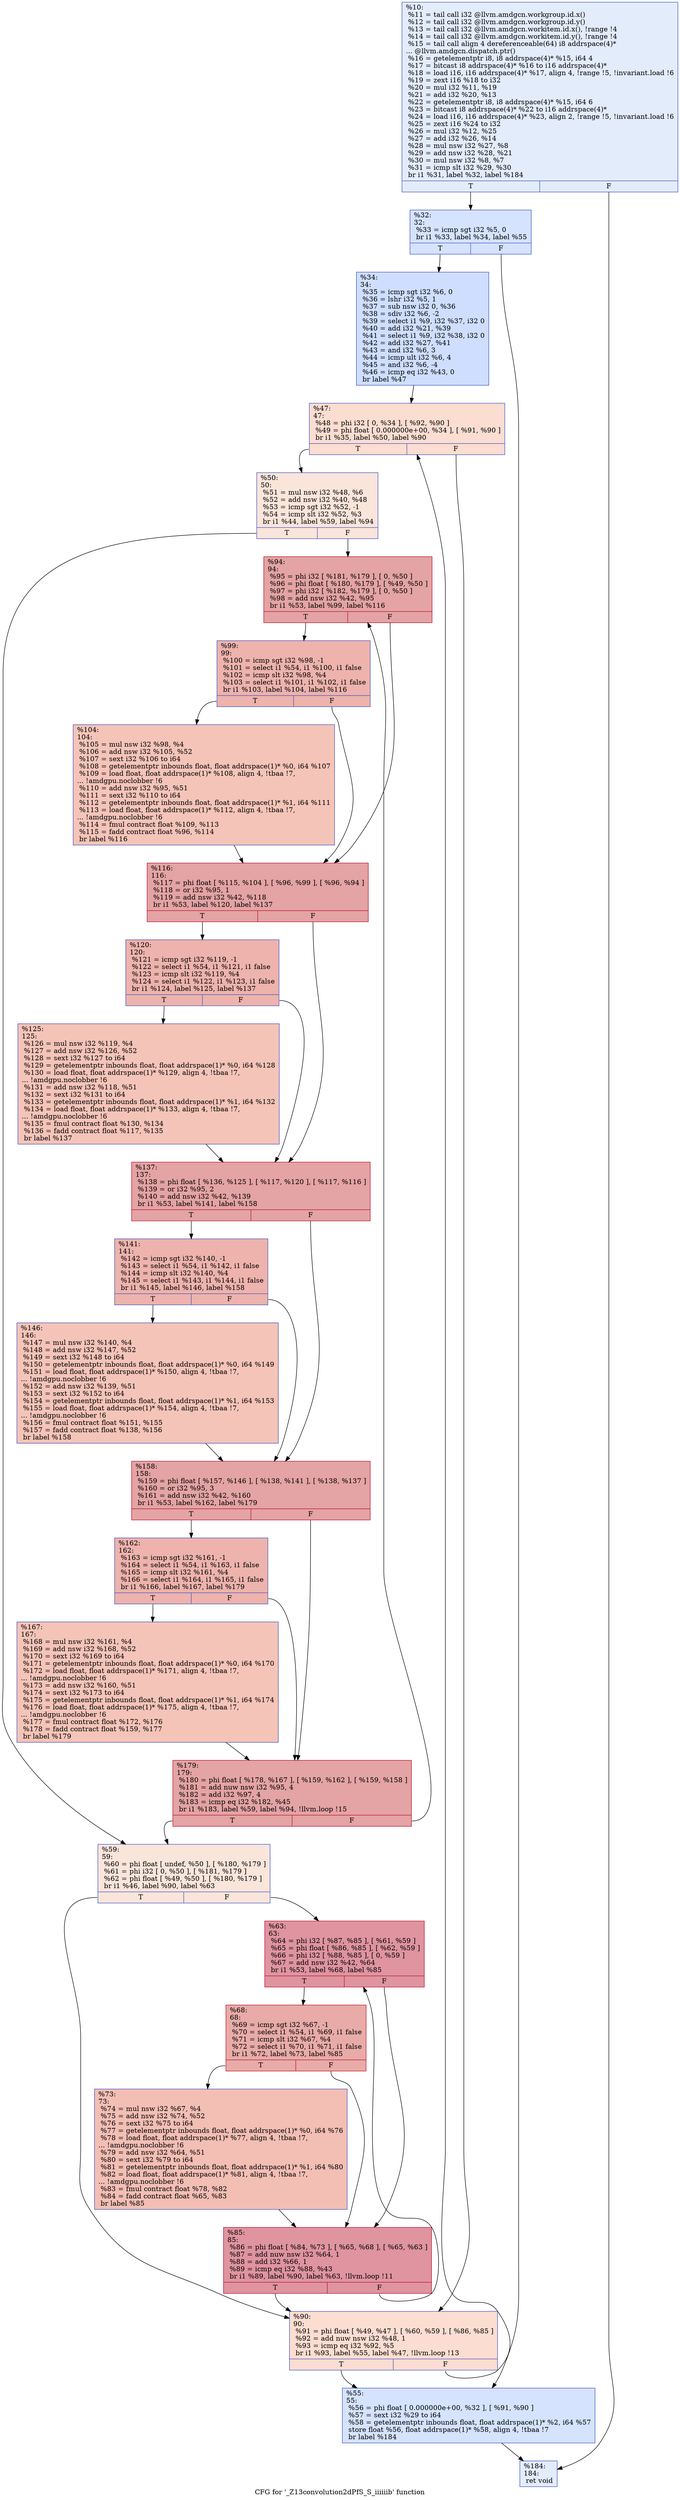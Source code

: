 digraph "CFG for '_Z13convolution2dPfS_S_iiiiiib' function" {
	label="CFG for '_Z13convolution2dPfS_S_iiiiiib' function";

	Node0x511a6c0 [shape=record,color="#3d50c3ff", style=filled, fillcolor="#bfd3f670",label="{%10:\l  %11 = tail call i32 @llvm.amdgcn.workgroup.id.x()\l  %12 = tail call i32 @llvm.amdgcn.workgroup.id.y()\l  %13 = tail call i32 @llvm.amdgcn.workitem.id.x(), !range !4\l  %14 = tail call i32 @llvm.amdgcn.workitem.id.y(), !range !4\l  %15 = tail call align 4 dereferenceable(64) i8 addrspace(4)*\l... @llvm.amdgcn.dispatch.ptr()\l  %16 = getelementptr i8, i8 addrspace(4)* %15, i64 4\l  %17 = bitcast i8 addrspace(4)* %16 to i16 addrspace(4)*\l  %18 = load i16, i16 addrspace(4)* %17, align 4, !range !5, !invariant.load !6\l  %19 = zext i16 %18 to i32\l  %20 = mul i32 %11, %19\l  %21 = add i32 %20, %13\l  %22 = getelementptr i8, i8 addrspace(4)* %15, i64 6\l  %23 = bitcast i8 addrspace(4)* %22 to i16 addrspace(4)*\l  %24 = load i16, i16 addrspace(4)* %23, align 2, !range !5, !invariant.load !6\l  %25 = zext i16 %24 to i32\l  %26 = mul i32 %12, %25\l  %27 = add i32 %26, %14\l  %28 = mul nsw i32 %27, %8\l  %29 = add nsw i32 %28, %21\l  %30 = mul nsw i32 %8, %7\l  %31 = icmp slt i32 %29, %30\l  br i1 %31, label %32, label %184\l|{<s0>T|<s1>F}}"];
	Node0x511a6c0:s0 -> Node0x511ecf0;
	Node0x511a6c0:s1 -> Node0x511ed80;
	Node0x511ecf0 [shape=record,color="#3d50c3ff", style=filled, fillcolor="#a1c0ff70",label="{%32:\l32:                                               \l  %33 = icmp sgt i32 %5, 0\l  br i1 %33, label %34, label %55\l|{<s0>T|<s1>F}}"];
	Node0x511ecf0:s0 -> Node0x511d5d0;
	Node0x511ecf0:s1 -> Node0x511f0d0;
	Node0x511d5d0 [shape=record,color="#3d50c3ff", style=filled, fillcolor="#93b5fe70",label="{%34:\l34:                                               \l  %35 = icmp sgt i32 %6, 0\l  %36 = lshr i32 %5, 1\l  %37 = sub nsw i32 0, %36\l  %38 = sdiv i32 %6, -2\l  %39 = select i1 %9, i32 %37, i32 0\l  %40 = add i32 %21, %39\l  %41 = select i1 %9, i32 %38, i32 0\l  %42 = add i32 %27, %41\l  %43 = and i32 %6, 3\l  %44 = icmp ult i32 %6, 4\l  %45 = and i32 %6, -4\l  %46 = icmp eq i32 %43, 0\l  br label %47\l}"];
	Node0x511d5d0 -> Node0x511fa00;
	Node0x511fa00 [shape=record,color="#3d50c3ff", style=filled, fillcolor="#f7b39670",label="{%47:\l47:                                               \l  %48 = phi i32 [ 0, %34 ], [ %92, %90 ]\l  %49 = phi float [ 0.000000e+00, %34 ], [ %91, %90 ]\l  br i1 %35, label %50, label %90\l|{<s0>T|<s1>F}}"];
	Node0x511fa00:s0 -> Node0x51207a0;
	Node0x511fa00:s1 -> Node0x511faf0;
	Node0x51207a0 [shape=record,color="#3d50c3ff", style=filled, fillcolor="#f4c5ad70",label="{%50:\l50:                                               \l  %51 = mul nsw i32 %48, %6\l  %52 = add nsw i32 %40, %48\l  %53 = icmp sgt i32 %52, -1\l  %54 = icmp slt i32 %52, %3\l  br i1 %44, label %59, label %94\l|{<s0>T|<s1>F}}"];
	Node0x51207a0:s0 -> Node0x5120b50;
	Node0x51207a0:s1 -> Node0x5120ba0;
	Node0x511f0d0 [shape=record,color="#3d50c3ff", style=filled, fillcolor="#a1c0ff70",label="{%55:\l55:                                               \l  %56 = phi float [ 0.000000e+00, %32 ], [ %91, %90 ]\l  %57 = sext i32 %29 to i64\l  %58 = getelementptr inbounds float, float addrspace(1)* %2, i64 %57\l  store float %56, float addrspace(1)* %58, align 4, !tbaa !7\l  br label %184\l}"];
	Node0x511f0d0 -> Node0x511ed80;
	Node0x5120b50 [shape=record,color="#3d50c3ff", style=filled, fillcolor="#f4c5ad70",label="{%59:\l59:                                               \l  %60 = phi float [ undef, %50 ], [ %180, %179 ]\l  %61 = phi i32 [ 0, %50 ], [ %181, %179 ]\l  %62 = phi float [ %49, %50 ], [ %180, %179 ]\l  br i1 %46, label %90, label %63\l|{<s0>T|<s1>F}}"];
	Node0x5120b50:s0 -> Node0x511faf0;
	Node0x5120b50:s1 -> Node0x51217f0;
	Node0x51217f0 [shape=record,color="#b70d28ff", style=filled, fillcolor="#b70d2870",label="{%63:\l63:                                               \l  %64 = phi i32 [ %87, %85 ], [ %61, %59 ]\l  %65 = phi float [ %86, %85 ], [ %62, %59 ]\l  %66 = phi i32 [ %88, %85 ], [ 0, %59 ]\l  %67 = add nsw i32 %42, %64\l  br i1 %53, label %68, label %85\l|{<s0>T|<s1>F}}"];
	Node0x51217f0:s0 -> Node0x5121fa0;
	Node0x51217f0:s1 -> Node0x5121960;
	Node0x5121fa0 [shape=record,color="#b70d28ff", style=filled, fillcolor="#cc403a70",label="{%68:\l68:                                               \l  %69 = icmp sgt i32 %67, -1\l  %70 = select i1 %54, i1 %69, i1 false\l  %71 = icmp slt i32 %67, %4\l  %72 = select i1 %70, i1 %71, i1 false\l  br i1 %72, label %73, label %85\l|{<s0>T|<s1>F}}"];
	Node0x5121fa0:s0 -> Node0x5122360;
	Node0x5121fa0:s1 -> Node0x5121960;
	Node0x5122360 [shape=record,color="#3d50c3ff", style=filled, fillcolor="#e36c5570",label="{%73:\l73:                                               \l  %74 = mul nsw i32 %67, %4\l  %75 = add nsw i32 %74, %52\l  %76 = sext i32 %75 to i64\l  %77 = getelementptr inbounds float, float addrspace(1)* %0, i64 %76\l  %78 = load float, float addrspace(1)* %77, align 4, !tbaa !7,\l... !amdgpu.noclobber !6\l  %79 = add nsw i32 %64, %51\l  %80 = sext i32 %79 to i64\l  %81 = getelementptr inbounds float, float addrspace(1)* %1, i64 %80\l  %82 = load float, float addrspace(1)* %81, align 4, !tbaa !7,\l... !amdgpu.noclobber !6\l  %83 = fmul contract float %78, %82\l  %84 = fadd contract float %65, %83\l  br label %85\l}"];
	Node0x5122360 -> Node0x5121960;
	Node0x5121960 [shape=record,color="#b70d28ff", style=filled, fillcolor="#b70d2870",label="{%85:\l85:                                               \l  %86 = phi float [ %84, %73 ], [ %65, %68 ], [ %65, %63 ]\l  %87 = add nuw nsw i32 %64, 1\l  %88 = add i32 %66, 1\l  %89 = icmp eq i32 %88, %43\l  br i1 %89, label %90, label %63, !llvm.loop !11\l|{<s0>T|<s1>F}}"];
	Node0x5121960:s0 -> Node0x511faf0;
	Node0x5121960:s1 -> Node0x51217f0;
	Node0x511faf0 [shape=record,color="#3d50c3ff", style=filled, fillcolor="#f7b39670",label="{%90:\l90:                                               \l  %91 = phi float [ %49, %47 ], [ %60, %59 ], [ %86, %85 ]\l  %92 = add nuw nsw i32 %48, 1\l  %93 = icmp eq i32 %92, %5\l  br i1 %93, label %55, label %47, !llvm.loop !13\l|{<s0>T|<s1>F}}"];
	Node0x511faf0:s0 -> Node0x511f0d0;
	Node0x511faf0:s1 -> Node0x511fa00;
	Node0x5120ba0 [shape=record,color="#b70d28ff", style=filled, fillcolor="#c32e3170",label="{%94:\l94:                                               \l  %95 = phi i32 [ %181, %179 ], [ 0, %50 ]\l  %96 = phi float [ %180, %179 ], [ %49, %50 ]\l  %97 = phi i32 [ %182, %179 ], [ 0, %50 ]\l  %98 = add nsw i32 %42, %95\l  br i1 %53, label %99, label %116\l|{<s0>T|<s1>F}}"];
	Node0x5120ba0:s0 -> Node0x5123ad0;
	Node0x5120ba0:s1 -> Node0x5123b20;
	Node0x5123ad0 [shape=record,color="#3d50c3ff", style=filled, fillcolor="#d6524470",label="{%99:\l99:                                               \l  %100 = icmp sgt i32 %98, -1\l  %101 = select i1 %54, i1 %100, i1 false\l  %102 = icmp slt i32 %98, %4\l  %103 = select i1 %101, i1 %102, i1 false\l  br i1 %103, label %104, label %116\l|{<s0>T|<s1>F}}"];
	Node0x5123ad0:s0 -> Node0x5123ee0;
	Node0x5123ad0:s1 -> Node0x5123b20;
	Node0x5123ee0 [shape=record,color="#3d50c3ff", style=filled, fillcolor="#e97a5f70",label="{%104:\l104:                                              \l  %105 = mul nsw i32 %98, %4\l  %106 = add nsw i32 %105, %52\l  %107 = sext i32 %106 to i64\l  %108 = getelementptr inbounds float, float addrspace(1)* %0, i64 %107\l  %109 = load float, float addrspace(1)* %108, align 4, !tbaa !7,\l... !amdgpu.noclobber !6\l  %110 = add nsw i32 %95, %51\l  %111 = sext i32 %110 to i64\l  %112 = getelementptr inbounds float, float addrspace(1)* %1, i64 %111\l  %113 = load float, float addrspace(1)* %112, align 4, !tbaa !7,\l... !amdgpu.noclobber !6\l  %114 = fmul contract float %109, %113\l  %115 = fadd contract float %96, %114\l  br label %116\l}"];
	Node0x5123ee0 -> Node0x5123b20;
	Node0x5123b20 [shape=record,color="#b70d28ff", style=filled, fillcolor="#c32e3170",label="{%116:\l116:                                              \l  %117 = phi float [ %115, %104 ], [ %96, %99 ], [ %96, %94 ]\l  %118 = or i32 %95, 1\l  %119 = add nsw i32 %42, %118\l  br i1 %53, label %120, label %137\l|{<s0>T|<s1>F}}"];
	Node0x5123b20:s0 -> Node0x5124850;
	Node0x5123b20:s1 -> Node0x51248a0;
	Node0x5124850 [shape=record,color="#3d50c3ff", style=filled, fillcolor="#d6524470",label="{%120:\l120:                                              \l  %121 = icmp sgt i32 %119, -1\l  %122 = select i1 %54, i1 %121, i1 false\l  %123 = icmp slt i32 %119, %4\l  %124 = select i1 %122, i1 %123, i1 false\l  br i1 %124, label %125, label %137\l|{<s0>T|<s1>F}}"];
	Node0x5124850:s0 -> Node0x5124c60;
	Node0x5124850:s1 -> Node0x51248a0;
	Node0x5124c60 [shape=record,color="#3d50c3ff", style=filled, fillcolor="#e97a5f70",label="{%125:\l125:                                              \l  %126 = mul nsw i32 %119, %4\l  %127 = add nsw i32 %126, %52\l  %128 = sext i32 %127 to i64\l  %129 = getelementptr inbounds float, float addrspace(1)* %0, i64 %128\l  %130 = load float, float addrspace(1)* %129, align 4, !tbaa !7,\l... !amdgpu.noclobber !6\l  %131 = add nsw i32 %118, %51\l  %132 = sext i32 %131 to i64\l  %133 = getelementptr inbounds float, float addrspace(1)* %1, i64 %132\l  %134 = load float, float addrspace(1)* %133, align 4, !tbaa !7,\l... !amdgpu.noclobber !6\l  %135 = fmul contract float %130, %134\l  %136 = fadd contract float %117, %135\l  br label %137\l}"];
	Node0x5124c60 -> Node0x51248a0;
	Node0x51248a0 [shape=record,color="#b70d28ff", style=filled, fillcolor="#c32e3170",label="{%137:\l137:                                              \l  %138 = phi float [ %136, %125 ], [ %117, %120 ], [ %117, %116 ]\l  %139 = or i32 %95, 2\l  %140 = add nsw i32 %42, %139\l  br i1 %53, label %141, label %158\l|{<s0>T|<s1>F}}"];
	Node0x51248a0:s0 -> Node0x51259f0;
	Node0x51248a0:s1 -> Node0x5125a40;
	Node0x51259f0 [shape=record,color="#3d50c3ff", style=filled, fillcolor="#d6524470",label="{%141:\l141:                                              \l  %142 = icmp sgt i32 %140, -1\l  %143 = select i1 %54, i1 %142, i1 false\l  %144 = icmp slt i32 %140, %4\l  %145 = select i1 %143, i1 %144, i1 false\l  br i1 %145, label %146, label %158\l|{<s0>T|<s1>F}}"];
	Node0x51259f0:s0 -> Node0x5125e00;
	Node0x51259f0:s1 -> Node0x5125a40;
	Node0x5125e00 [shape=record,color="#3d50c3ff", style=filled, fillcolor="#e97a5f70",label="{%146:\l146:                                              \l  %147 = mul nsw i32 %140, %4\l  %148 = add nsw i32 %147, %52\l  %149 = sext i32 %148 to i64\l  %150 = getelementptr inbounds float, float addrspace(1)* %0, i64 %149\l  %151 = load float, float addrspace(1)* %150, align 4, !tbaa !7,\l... !amdgpu.noclobber !6\l  %152 = add nsw i32 %139, %51\l  %153 = sext i32 %152 to i64\l  %154 = getelementptr inbounds float, float addrspace(1)* %1, i64 %153\l  %155 = load float, float addrspace(1)* %154, align 4, !tbaa !7,\l... !amdgpu.noclobber !6\l  %156 = fmul contract float %151, %155\l  %157 = fadd contract float %138, %156\l  br label %158\l}"];
	Node0x5125e00 -> Node0x5125a40;
	Node0x5125a40 [shape=record,color="#b70d28ff", style=filled, fillcolor="#c32e3170",label="{%158:\l158:                                              \l  %159 = phi float [ %157, %146 ], [ %138, %141 ], [ %138, %137 ]\l  %160 = or i32 %95, 3\l  %161 = add nsw i32 %42, %160\l  br i1 %53, label %162, label %179\l|{<s0>T|<s1>F}}"];
	Node0x5125a40:s0 -> Node0x5126770;
	Node0x5125a40:s1 -> Node0x51214e0;
	Node0x5126770 [shape=record,color="#3d50c3ff", style=filled, fillcolor="#d6524470",label="{%162:\l162:                                              \l  %163 = icmp sgt i32 %161, -1\l  %164 = select i1 %54, i1 %163, i1 false\l  %165 = icmp slt i32 %161, %4\l  %166 = select i1 %164, i1 %165, i1 false\l  br i1 %166, label %167, label %179\l|{<s0>T|<s1>F}}"];
	Node0x5126770:s0 -> Node0x5126af0;
	Node0x5126770:s1 -> Node0x51214e0;
	Node0x5126af0 [shape=record,color="#3d50c3ff", style=filled, fillcolor="#e97a5f70",label="{%167:\l167:                                              \l  %168 = mul nsw i32 %161, %4\l  %169 = add nsw i32 %168, %52\l  %170 = sext i32 %169 to i64\l  %171 = getelementptr inbounds float, float addrspace(1)* %0, i64 %170\l  %172 = load float, float addrspace(1)* %171, align 4, !tbaa !7,\l... !amdgpu.noclobber !6\l  %173 = add nsw i32 %160, %51\l  %174 = sext i32 %173 to i64\l  %175 = getelementptr inbounds float, float addrspace(1)* %1, i64 %174\l  %176 = load float, float addrspace(1)* %175, align 4, !tbaa !7,\l... !amdgpu.noclobber !6\l  %177 = fmul contract float %172, %176\l  %178 = fadd contract float %159, %177\l  br label %179\l}"];
	Node0x5126af0 -> Node0x51214e0;
	Node0x51214e0 [shape=record,color="#b70d28ff", style=filled, fillcolor="#c32e3170",label="{%179:\l179:                                              \l  %180 = phi float [ %178, %167 ], [ %159, %162 ], [ %159, %158 ]\l  %181 = add nuw nsw i32 %95, 4\l  %182 = add i32 %97, 4\l  %183 = icmp eq i32 %182, %45\l  br i1 %183, label %59, label %94, !llvm.loop !15\l|{<s0>T|<s1>F}}"];
	Node0x51214e0:s0 -> Node0x5120b50;
	Node0x51214e0:s1 -> Node0x5120ba0;
	Node0x511ed80 [shape=record,color="#3d50c3ff", style=filled, fillcolor="#bfd3f670",label="{%184:\l184:                                              \l  ret void\l}"];
}
